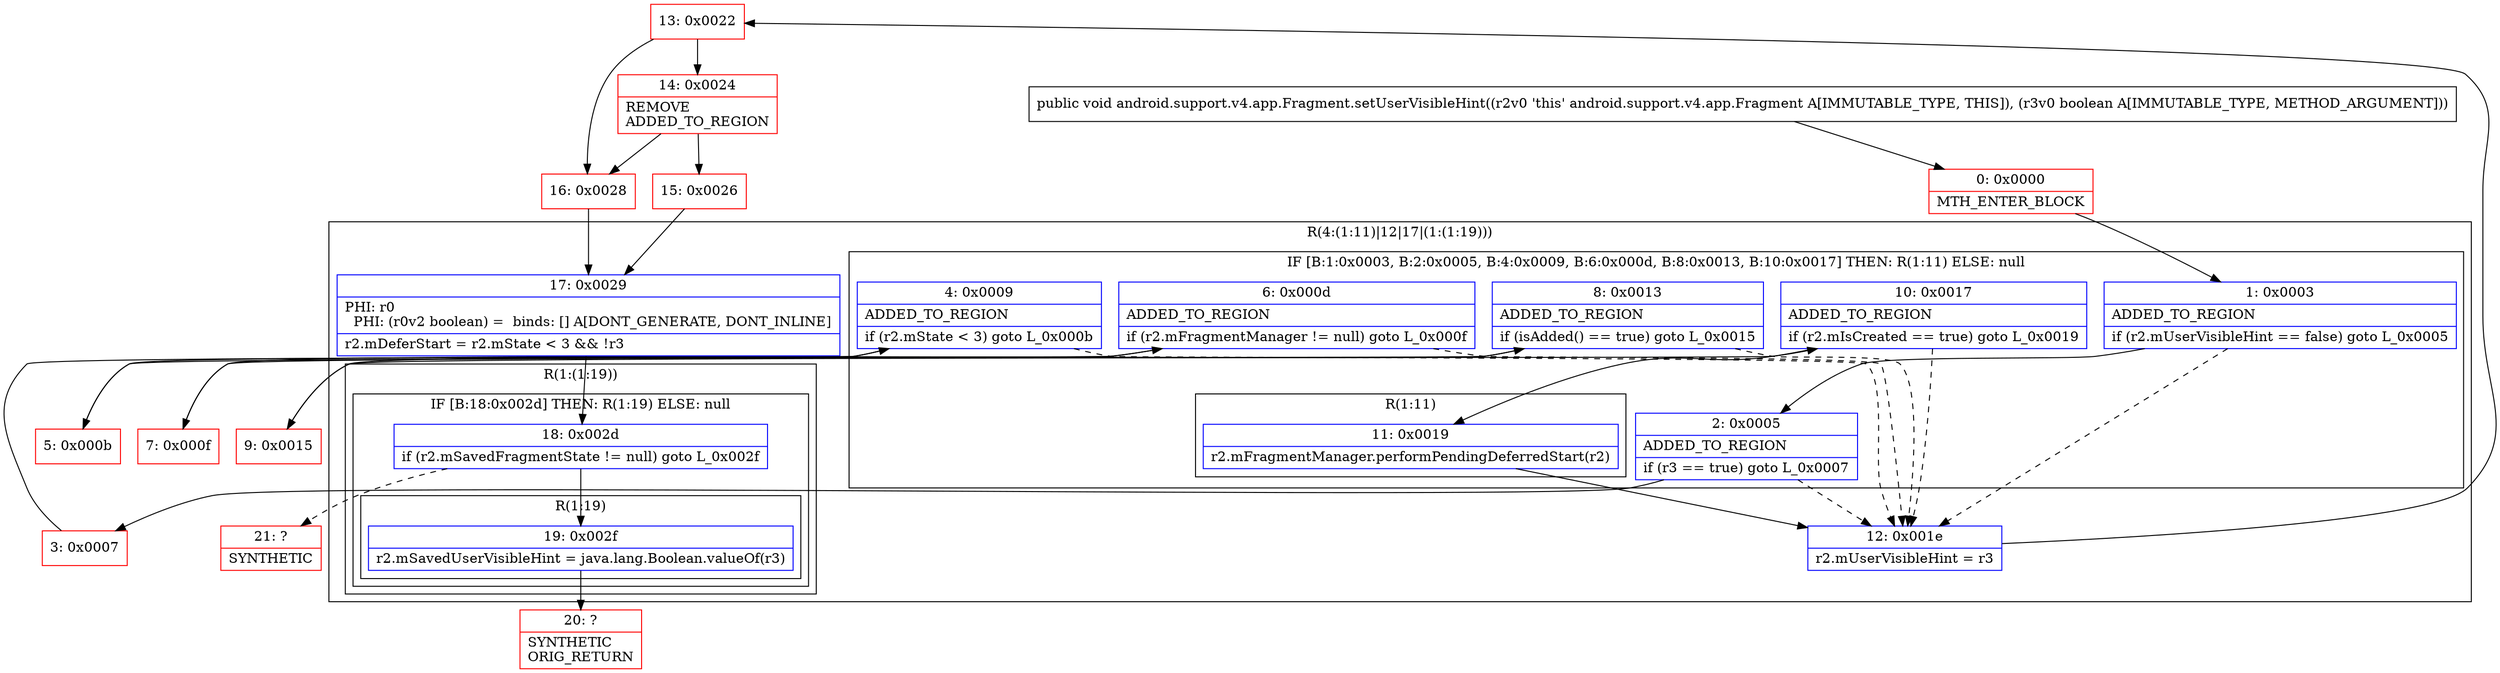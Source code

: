 digraph "CFG forandroid.support.v4.app.Fragment.setUserVisibleHint(Z)V" {
subgraph cluster_Region_1093798418 {
label = "R(4:(1:11)|12|17|(1:(1:19)))";
node [shape=record,color=blue];
subgraph cluster_IfRegion_2034276076 {
label = "IF [B:1:0x0003, B:2:0x0005, B:4:0x0009, B:6:0x000d, B:8:0x0013, B:10:0x0017] THEN: R(1:11) ELSE: null";
node [shape=record,color=blue];
Node_1 [shape=record,label="{1\:\ 0x0003|ADDED_TO_REGION\l|if (r2.mUserVisibleHint == false) goto L_0x0005\l}"];
Node_2 [shape=record,label="{2\:\ 0x0005|ADDED_TO_REGION\l|if (r3 == true) goto L_0x0007\l}"];
Node_4 [shape=record,label="{4\:\ 0x0009|ADDED_TO_REGION\l|if (r2.mState \< 3) goto L_0x000b\l}"];
Node_6 [shape=record,label="{6\:\ 0x000d|ADDED_TO_REGION\l|if (r2.mFragmentManager != null) goto L_0x000f\l}"];
Node_8 [shape=record,label="{8\:\ 0x0013|ADDED_TO_REGION\l|if (isAdded() == true) goto L_0x0015\l}"];
Node_10 [shape=record,label="{10\:\ 0x0017|ADDED_TO_REGION\l|if (r2.mIsCreated == true) goto L_0x0019\l}"];
subgraph cluster_Region_769410552 {
label = "R(1:11)";
node [shape=record,color=blue];
Node_11 [shape=record,label="{11\:\ 0x0019|r2.mFragmentManager.performPendingDeferredStart(r2)\l}"];
}
}
Node_12 [shape=record,label="{12\:\ 0x001e|r2.mUserVisibleHint = r3\l}"];
Node_17 [shape=record,label="{17\:\ 0x0029|PHI: r0 \l  PHI: (r0v2 boolean) =  binds: [] A[DONT_GENERATE, DONT_INLINE]\l|r2.mDeferStart = r2.mState \< 3 && !r3\l}"];
subgraph cluster_Region_1922207113 {
label = "R(1:(1:19))";
node [shape=record,color=blue];
subgraph cluster_IfRegion_597785427 {
label = "IF [B:18:0x002d] THEN: R(1:19) ELSE: null";
node [shape=record,color=blue];
Node_18 [shape=record,label="{18\:\ 0x002d|if (r2.mSavedFragmentState != null) goto L_0x002f\l}"];
subgraph cluster_Region_1579908669 {
label = "R(1:19)";
node [shape=record,color=blue];
Node_19 [shape=record,label="{19\:\ 0x002f|r2.mSavedUserVisibleHint = java.lang.Boolean.valueOf(r3)\l}"];
}
}
}
}
Node_0 [shape=record,color=red,label="{0\:\ 0x0000|MTH_ENTER_BLOCK\l}"];
Node_3 [shape=record,color=red,label="{3\:\ 0x0007}"];
Node_5 [shape=record,color=red,label="{5\:\ 0x000b}"];
Node_7 [shape=record,color=red,label="{7\:\ 0x000f}"];
Node_9 [shape=record,color=red,label="{9\:\ 0x0015}"];
Node_13 [shape=record,color=red,label="{13\:\ 0x0022}"];
Node_14 [shape=record,color=red,label="{14\:\ 0x0024|REMOVE\lADDED_TO_REGION\l}"];
Node_15 [shape=record,color=red,label="{15\:\ 0x0026}"];
Node_16 [shape=record,color=red,label="{16\:\ 0x0028}"];
Node_20 [shape=record,color=red,label="{20\:\ ?|SYNTHETIC\lORIG_RETURN\l}"];
Node_21 [shape=record,color=red,label="{21\:\ ?|SYNTHETIC\l}"];
MethodNode[shape=record,label="{public void android.support.v4.app.Fragment.setUserVisibleHint((r2v0 'this' android.support.v4.app.Fragment A[IMMUTABLE_TYPE, THIS]), (r3v0 boolean A[IMMUTABLE_TYPE, METHOD_ARGUMENT])) }"];
MethodNode -> Node_0;
Node_1 -> Node_2;
Node_1 -> Node_12[style=dashed];
Node_2 -> Node_3;
Node_2 -> Node_12[style=dashed];
Node_4 -> Node_5;
Node_4 -> Node_12[style=dashed];
Node_6 -> Node_7;
Node_6 -> Node_12[style=dashed];
Node_8 -> Node_9;
Node_8 -> Node_12[style=dashed];
Node_10 -> Node_11;
Node_10 -> Node_12[style=dashed];
Node_11 -> Node_12;
Node_12 -> Node_13;
Node_17 -> Node_18;
Node_18 -> Node_19;
Node_18 -> Node_21[style=dashed];
Node_19 -> Node_20;
Node_0 -> Node_1;
Node_3 -> Node_4;
Node_5 -> Node_6;
Node_7 -> Node_8;
Node_9 -> Node_10;
Node_13 -> Node_14;
Node_13 -> Node_16;
Node_14 -> Node_15;
Node_14 -> Node_16;
Node_15 -> Node_17;
Node_16 -> Node_17;
}


